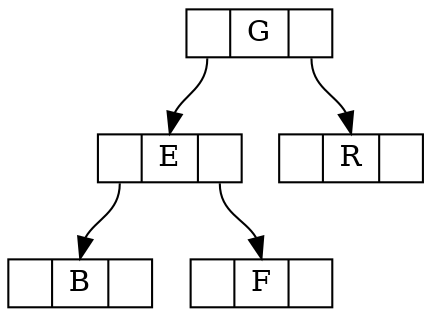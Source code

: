 digraph g {
    node [shape = record,height=.1];
    node0[label = "<f0> |<f1> G|<f2> "];
    node1[label = "<f0> |<f1> E|<f2> "];
    node2[label = "<f0> |<f1> B|<f2> "];
    node3[label = "<f0> |<f1> F|<f2> "];
    node4[label = "<f0> |<f1> R|<f2> "];
    "node0":f2 -> "node4":f1;
    "node0":f0 -> "node1":f1;
    "node1":f0 -> "node2":f1;
    "node1":f2 -> "node3":f1;
}
